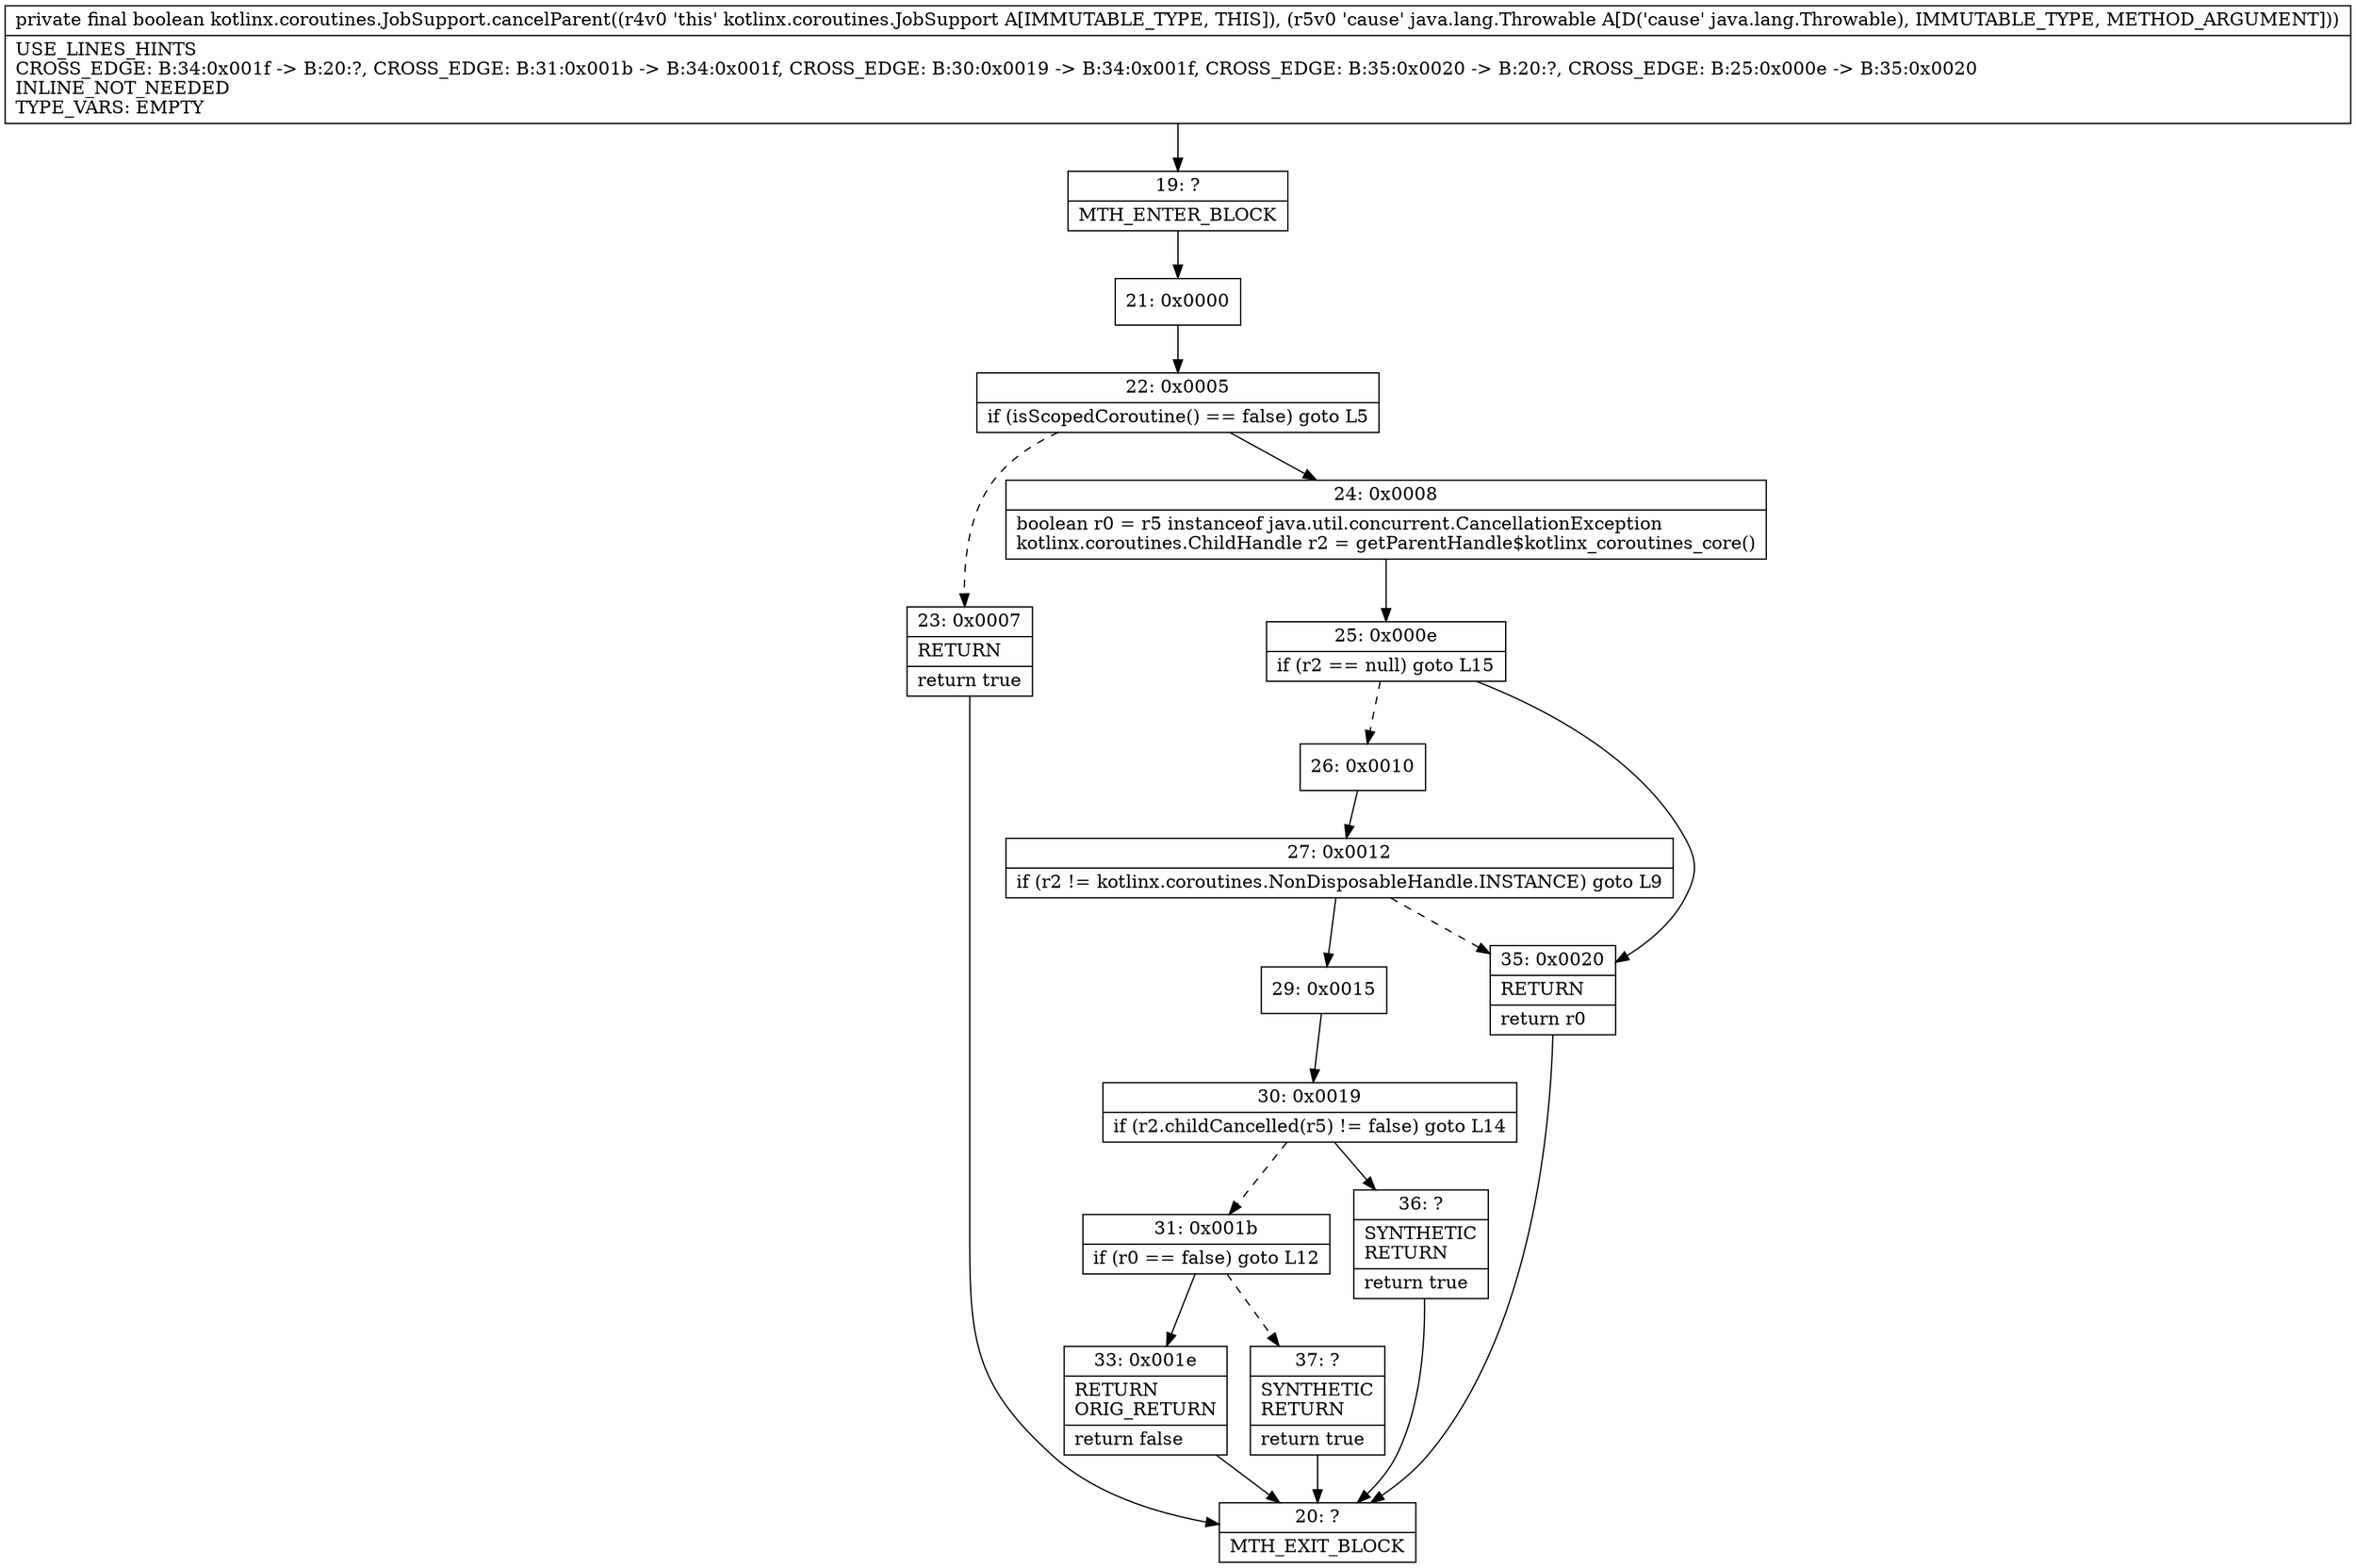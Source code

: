 digraph "CFG forkotlinx.coroutines.JobSupport.cancelParent(Ljava\/lang\/Throwable;)Z" {
Node_19 [shape=record,label="{19\:\ ?|MTH_ENTER_BLOCK\l}"];
Node_21 [shape=record,label="{21\:\ 0x0000}"];
Node_22 [shape=record,label="{22\:\ 0x0005|if (isScopedCoroutine() == false) goto L5\l}"];
Node_23 [shape=record,label="{23\:\ 0x0007|RETURN\l|return true\l}"];
Node_20 [shape=record,label="{20\:\ ?|MTH_EXIT_BLOCK\l}"];
Node_24 [shape=record,label="{24\:\ 0x0008|boolean r0 = r5 instanceof java.util.concurrent.CancellationException\lkotlinx.coroutines.ChildHandle r2 = getParentHandle$kotlinx_coroutines_core()\l}"];
Node_25 [shape=record,label="{25\:\ 0x000e|if (r2 == null) goto L15\l}"];
Node_26 [shape=record,label="{26\:\ 0x0010}"];
Node_27 [shape=record,label="{27\:\ 0x0012|if (r2 != kotlinx.coroutines.NonDisposableHandle.INSTANCE) goto L9\l}"];
Node_29 [shape=record,label="{29\:\ 0x0015}"];
Node_30 [shape=record,label="{30\:\ 0x0019|if (r2.childCancelled(r5) != false) goto L14\l}"];
Node_31 [shape=record,label="{31\:\ 0x001b|if (r0 == false) goto L12\l}"];
Node_33 [shape=record,label="{33\:\ 0x001e|RETURN\lORIG_RETURN\l|return false\l}"];
Node_37 [shape=record,label="{37\:\ ?|SYNTHETIC\lRETURN\l|return true\l}"];
Node_36 [shape=record,label="{36\:\ ?|SYNTHETIC\lRETURN\l|return true\l}"];
Node_35 [shape=record,label="{35\:\ 0x0020|RETURN\l|return r0\l}"];
MethodNode[shape=record,label="{private final boolean kotlinx.coroutines.JobSupport.cancelParent((r4v0 'this' kotlinx.coroutines.JobSupport A[IMMUTABLE_TYPE, THIS]), (r5v0 'cause' java.lang.Throwable A[D('cause' java.lang.Throwable), IMMUTABLE_TYPE, METHOD_ARGUMENT]))  | USE_LINES_HINTS\lCROSS_EDGE: B:34:0x001f \-\> B:20:?, CROSS_EDGE: B:31:0x001b \-\> B:34:0x001f, CROSS_EDGE: B:30:0x0019 \-\> B:34:0x001f, CROSS_EDGE: B:35:0x0020 \-\> B:20:?, CROSS_EDGE: B:25:0x000e \-\> B:35:0x0020\lINLINE_NOT_NEEDED\lTYPE_VARS: EMPTY\l}"];
MethodNode -> Node_19;Node_19 -> Node_21;
Node_21 -> Node_22;
Node_22 -> Node_23[style=dashed];
Node_22 -> Node_24;
Node_23 -> Node_20;
Node_24 -> Node_25;
Node_25 -> Node_26[style=dashed];
Node_25 -> Node_35;
Node_26 -> Node_27;
Node_27 -> Node_29;
Node_27 -> Node_35[style=dashed];
Node_29 -> Node_30;
Node_30 -> Node_31[style=dashed];
Node_30 -> Node_36;
Node_31 -> Node_33;
Node_31 -> Node_37[style=dashed];
Node_33 -> Node_20;
Node_37 -> Node_20;
Node_36 -> Node_20;
Node_35 -> Node_20;
}

